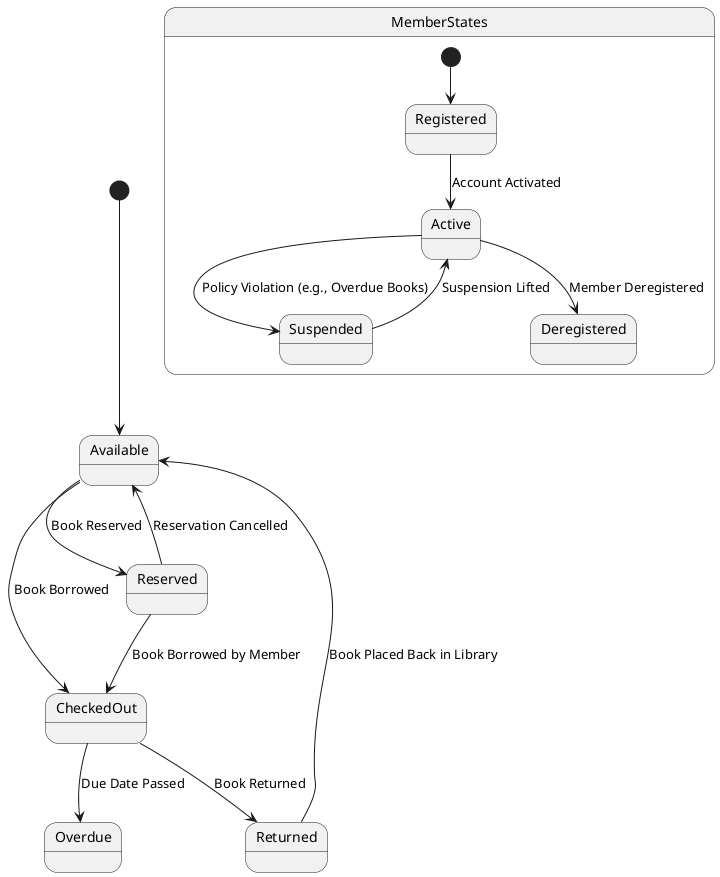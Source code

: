 @startuml

[*] --> Available

Available --> CheckedOut : Book Borrowed
CheckedOut --> Returned : Book Returned
CheckedOut --> Overdue : Due Date Passed
Available --> Reserved : Book Reserved
Reserved --> CheckedOut : Book Borrowed by Member
Reserved --> Available : Reservation Cancelled
Returned --> Available : Book Placed Back in Library

state MemberStates {
  [*] --> Registered
  Registered --> Active : Account Activated
  Active --> Suspended : Policy Violation (e.g., Overdue Books)
  Suspended --> Active : Suspension Lifted
  Active --> Deregistered : Member Deregistered
}

@enduml

